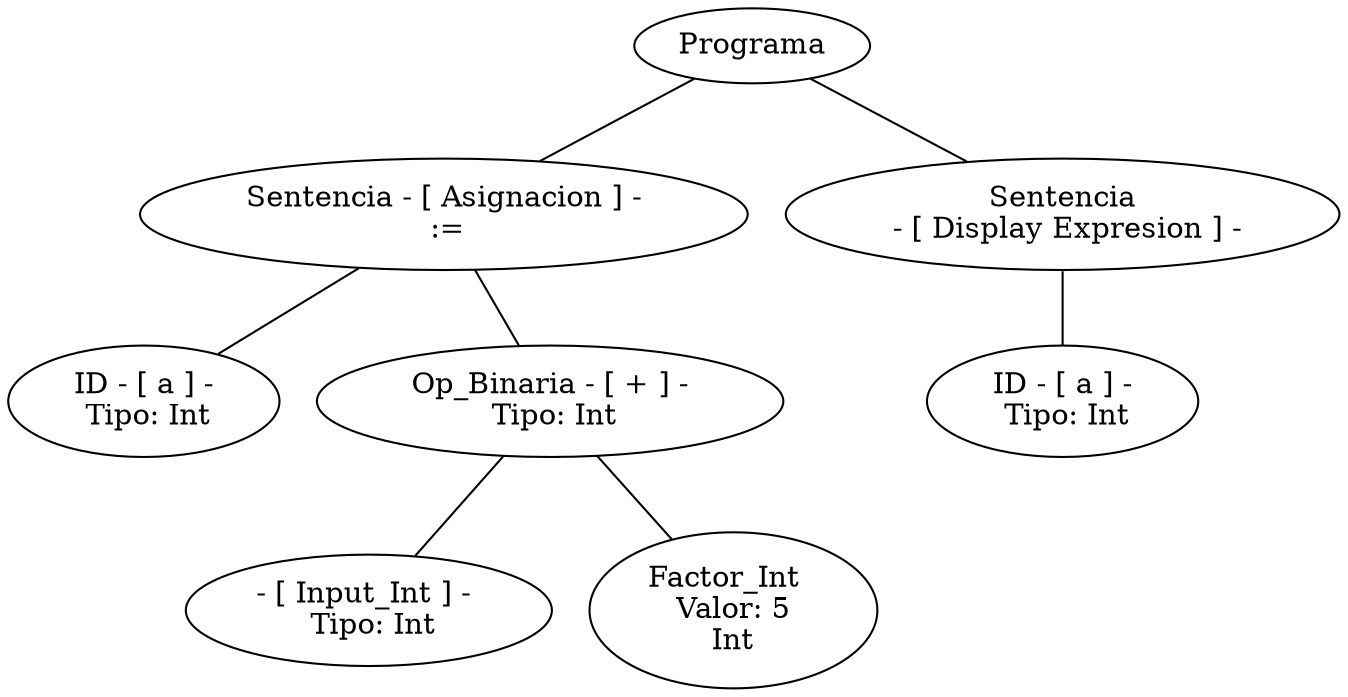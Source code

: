 graph G {nodo_programa[label="Programa"]
nodo_2089422796[label="Sentencia - [ Asignacion ] -
 :="]
nodo_programa--nodo_2089422796
nodo_1098933182[label=" ID - [ a ] - 
 Tipo: Int"]
nodo_2089422796--nodo_1098933182
nodo_813239062[label=" Op_Binaria - [ + ] - 
 Tipo: Int"]
nodo_2089422796--nodo_813239062
nodo_1657753726[label="- [ Input_Int ] - 
 Tipo: Int"]
nodo_813239062--nodo_1657753726
nodo_66249089[label="Factor_Int  
 Valor: 5 
Int"]
nodo_813239062--nodo_66249089
nodo_1160433154[label="Sentencia
 - [ Display Expresion ] -"]
nodo_programa--nodo_1160433154
nodo_1081524910[label=" ID - [ a ] - 
 Tipo: Int"]
nodo_1160433154--nodo_1081524910
}
